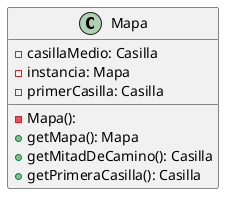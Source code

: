 @startuml
skinparam linetype ortho

class Mapa {
  - Mapa():
  - casillaMedio: Casilla
  - instancia: Mapa
  - primerCasilla: Casilla
  + getMapa(): Mapa
  + getMitadDeCamino(): Casilla
  + getPrimeraCasilla(): Casilla
}

@enduml
